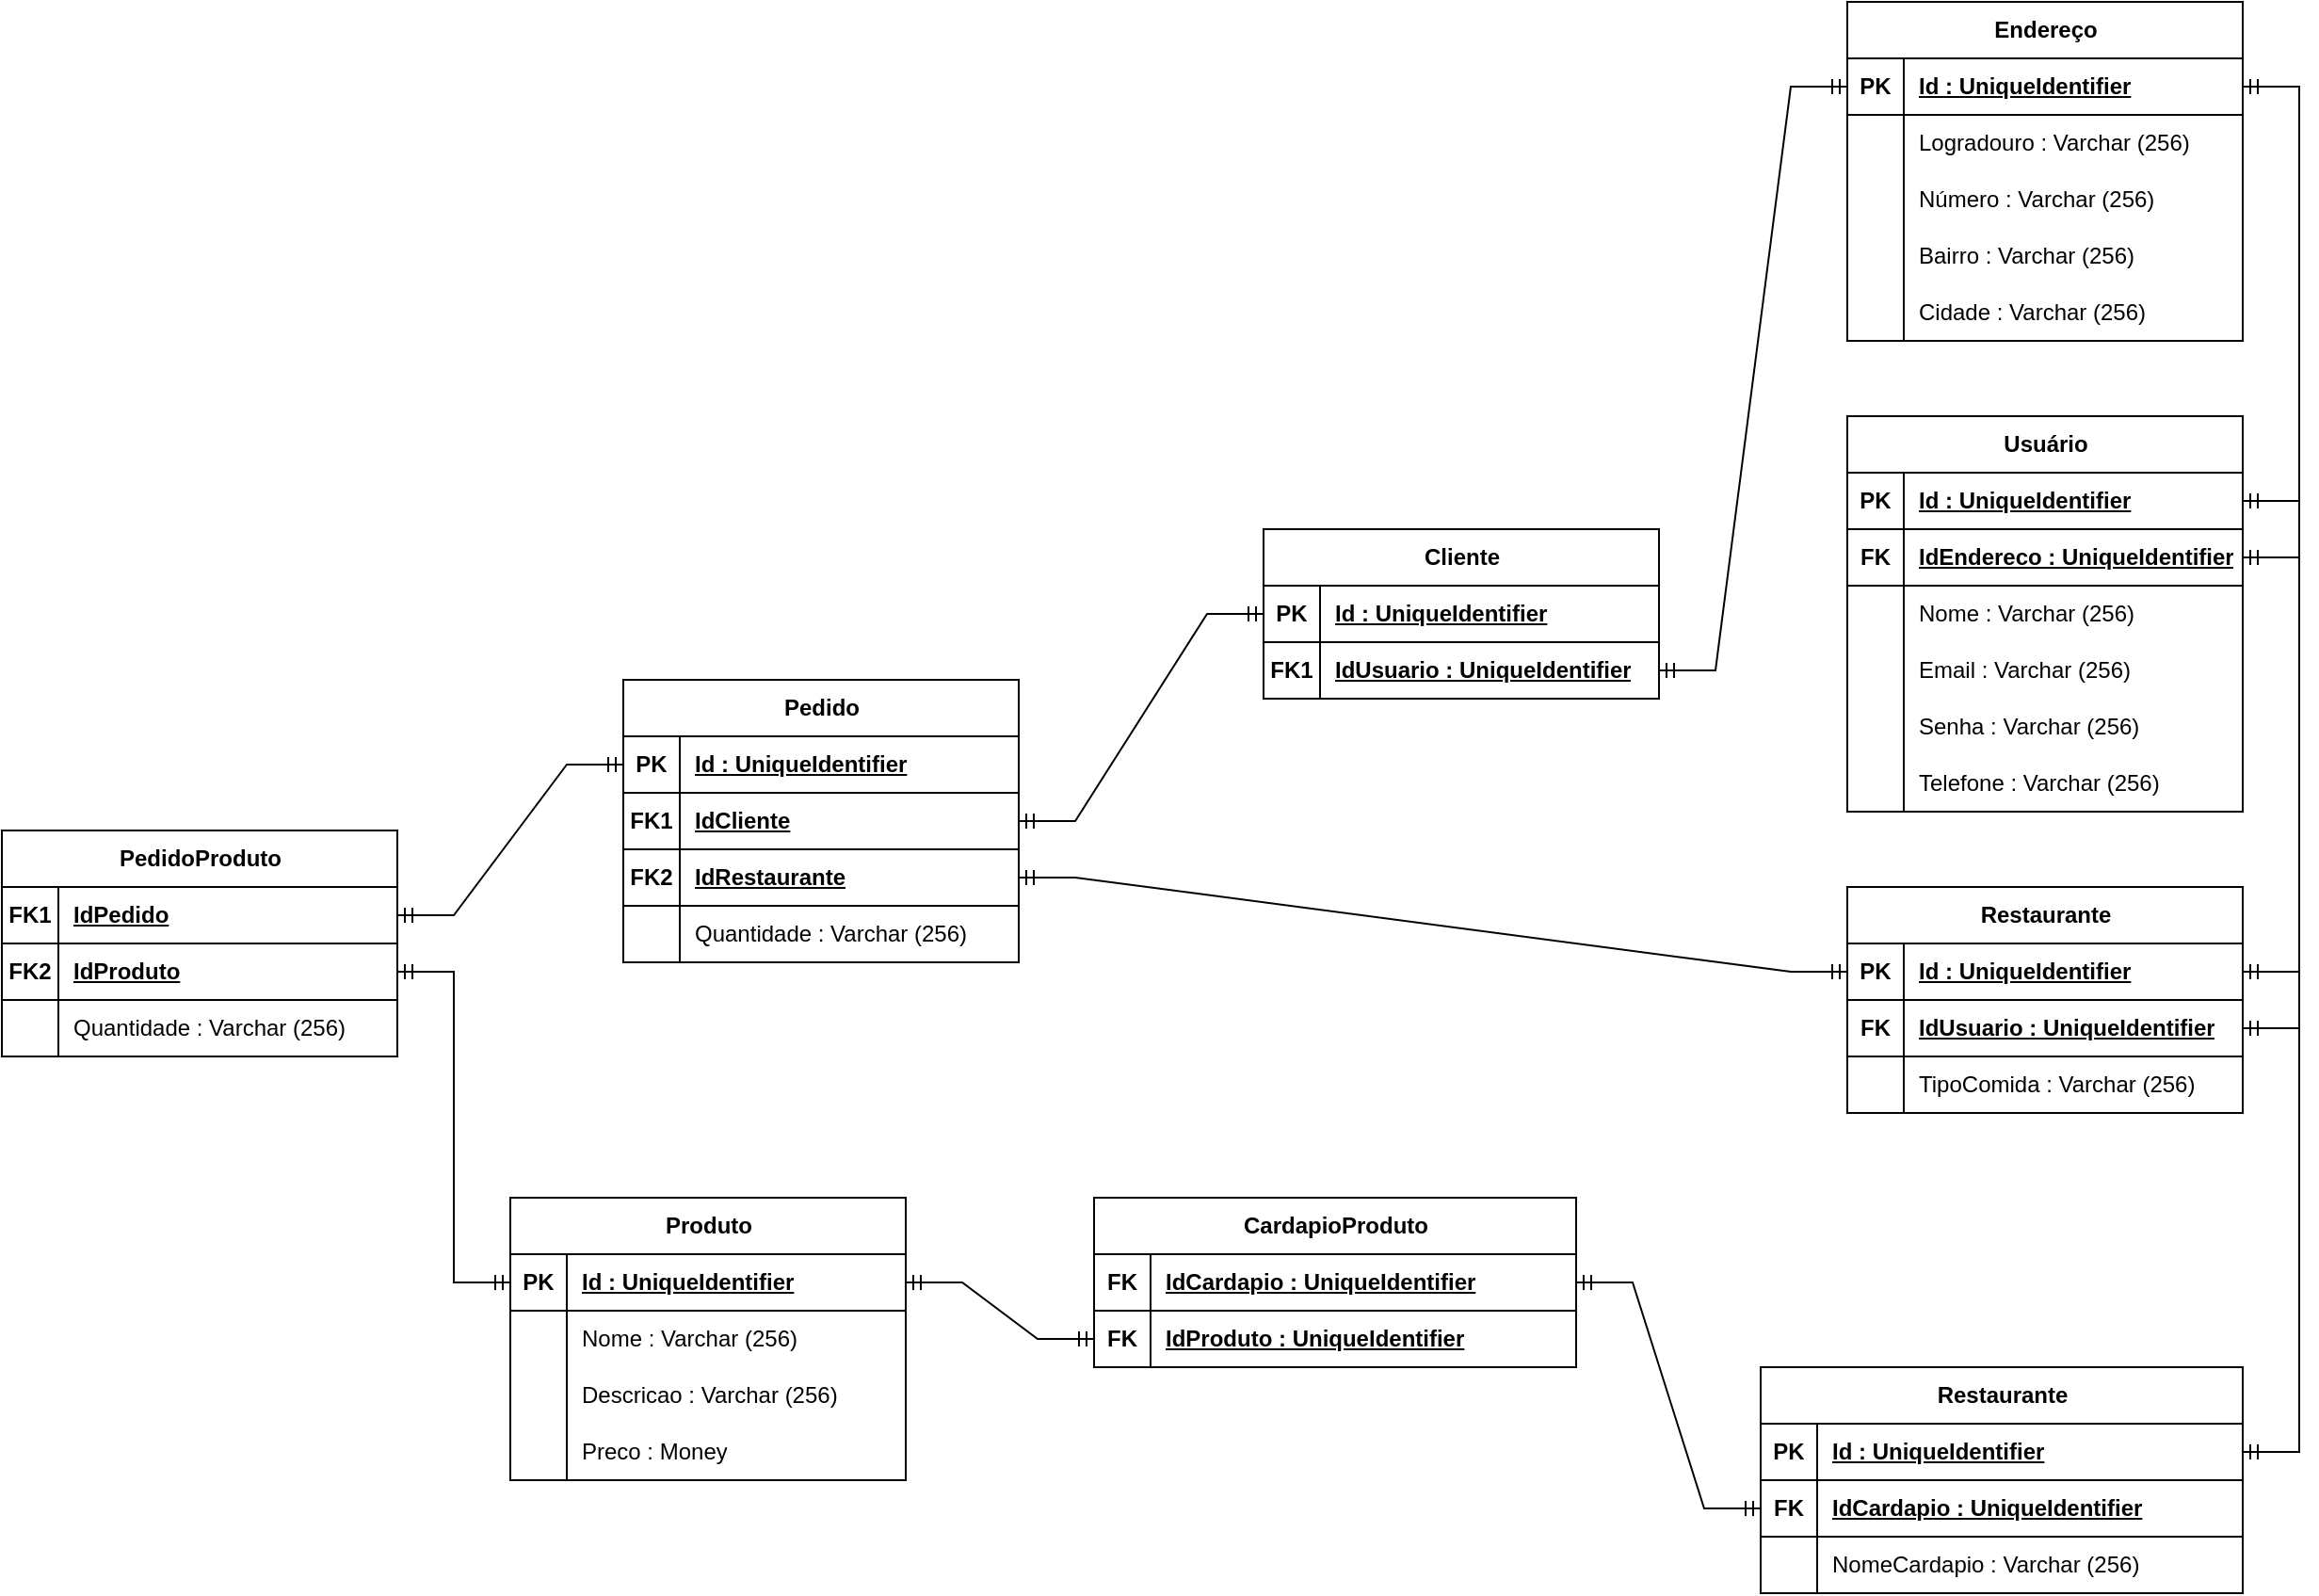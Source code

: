 <mxfile version="24.7.8">
  <diagram name="Physical Database Diagram" id="0">
    <mxGraphModel dx="2577" dy="948" grid="1" gridSize="10" guides="1" tooltips="1" connect="1" arrows="1" fold="1" page="1" pageScale="1" pageWidth="827" pageHeight="1169" math="0" shadow="0">
      <root>
        <mxCell id="0" />
        <mxCell id="1" parent="0" />
        <mxCell id="qDHNwiXtT8XaTyqQn4MB-33" value="Endereço" style="shape=table;startSize=30;container=1;collapsible=1;childLayout=tableLayout;fixedRows=1;rowLines=0;fontStyle=1;align=center;resizeLast=1;html=1;" parent="1" vertex="1">
          <mxGeometry x="200" y="350" width="210" height="180" as="geometry" />
        </mxCell>
        <mxCell id="qDHNwiXtT8XaTyqQn4MB-34" value="" style="shape=tableRow;horizontal=0;startSize=0;swimlaneHead=0;swimlaneBody=0;fillColor=none;collapsible=0;dropTarget=0;points=[[0,0.5],[1,0.5]];portConstraint=eastwest;top=0;left=0;right=0;bottom=1;" parent="qDHNwiXtT8XaTyqQn4MB-33" vertex="1">
          <mxGeometry y="30" width="210" height="30" as="geometry" />
        </mxCell>
        <mxCell id="qDHNwiXtT8XaTyqQn4MB-35" value="PK" style="shape=partialRectangle;connectable=0;fillColor=none;top=0;left=0;bottom=0;right=0;fontStyle=1;overflow=hidden;whiteSpace=wrap;html=1;" parent="qDHNwiXtT8XaTyqQn4MB-34" vertex="1">
          <mxGeometry width="30" height="30" as="geometry">
            <mxRectangle width="30" height="30" as="alternateBounds" />
          </mxGeometry>
        </mxCell>
        <mxCell id="qDHNwiXtT8XaTyqQn4MB-36" value="Id : UniqueIdentifier" style="shape=partialRectangle;connectable=0;fillColor=none;top=0;left=0;bottom=0;right=0;align=left;spacingLeft=6;fontStyle=5;overflow=hidden;whiteSpace=wrap;html=1;" parent="qDHNwiXtT8XaTyqQn4MB-34" vertex="1">
          <mxGeometry x="30" width="180" height="30" as="geometry">
            <mxRectangle width="180" height="30" as="alternateBounds" />
          </mxGeometry>
        </mxCell>
        <mxCell id="qDHNwiXtT8XaTyqQn4MB-37" value="" style="shape=tableRow;horizontal=0;startSize=0;swimlaneHead=0;swimlaneBody=0;fillColor=none;collapsible=0;dropTarget=0;points=[[0,0.5],[1,0.5]];portConstraint=eastwest;top=0;left=0;right=0;bottom=0;" parent="qDHNwiXtT8XaTyqQn4MB-33" vertex="1">
          <mxGeometry y="60" width="210" height="30" as="geometry" />
        </mxCell>
        <mxCell id="qDHNwiXtT8XaTyqQn4MB-38" value="" style="shape=partialRectangle;connectable=0;fillColor=none;top=0;left=0;bottom=0;right=0;editable=1;overflow=hidden;whiteSpace=wrap;html=1;" parent="qDHNwiXtT8XaTyqQn4MB-37" vertex="1">
          <mxGeometry width="30" height="30" as="geometry">
            <mxRectangle width="30" height="30" as="alternateBounds" />
          </mxGeometry>
        </mxCell>
        <mxCell id="qDHNwiXtT8XaTyqQn4MB-39" value="Logradouro : Varchar (256)" style="shape=partialRectangle;connectable=0;fillColor=none;top=0;left=0;bottom=0;right=0;align=left;spacingLeft=6;overflow=hidden;whiteSpace=wrap;html=1;" parent="qDHNwiXtT8XaTyqQn4MB-37" vertex="1">
          <mxGeometry x="30" width="180" height="30" as="geometry">
            <mxRectangle width="180" height="30" as="alternateBounds" />
          </mxGeometry>
        </mxCell>
        <mxCell id="qDHNwiXtT8XaTyqQn4MB-40" value="" style="shape=tableRow;horizontal=0;startSize=0;swimlaneHead=0;swimlaneBody=0;fillColor=none;collapsible=0;dropTarget=0;points=[[0,0.5],[1,0.5]];portConstraint=eastwest;top=0;left=0;right=0;bottom=0;" parent="qDHNwiXtT8XaTyqQn4MB-33" vertex="1">
          <mxGeometry y="90" width="210" height="30" as="geometry" />
        </mxCell>
        <mxCell id="qDHNwiXtT8XaTyqQn4MB-41" value="" style="shape=partialRectangle;connectable=0;fillColor=none;top=0;left=0;bottom=0;right=0;editable=1;overflow=hidden;whiteSpace=wrap;html=1;" parent="qDHNwiXtT8XaTyqQn4MB-40" vertex="1">
          <mxGeometry width="30" height="30" as="geometry">
            <mxRectangle width="30" height="30" as="alternateBounds" />
          </mxGeometry>
        </mxCell>
        <mxCell id="qDHNwiXtT8XaTyqQn4MB-42" value="Número : Varchar (256)" style="shape=partialRectangle;connectable=0;fillColor=none;top=0;left=0;bottom=0;right=0;align=left;spacingLeft=6;overflow=hidden;whiteSpace=wrap;html=1;" parent="qDHNwiXtT8XaTyqQn4MB-40" vertex="1">
          <mxGeometry x="30" width="180" height="30" as="geometry">
            <mxRectangle width="180" height="30" as="alternateBounds" />
          </mxGeometry>
        </mxCell>
        <mxCell id="qDHNwiXtT8XaTyqQn4MB-43" value="" style="shape=tableRow;horizontal=0;startSize=0;swimlaneHead=0;swimlaneBody=0;fillColor=none;collapsible=0;dropTarget=0;points=[[0,0.5],[1,0.5]];portConstraint=eastwest;top=0;left=0;right=0;bottom=0;" parent="qDHNwiXtT8XaTyqQn4MB-33" vertex="1">
          <mxGeometry y="120" width="210" height="30" as="geometry" />
        </mxCell>
        <mxCell id="qDHNwiXtT8XaTyqQn4MB-44" value="" style="shape=partialRectangle;connectable=0;fillColor=none;top=0;left=0;bottom=0;right=0;editable=1;overflow=hidden;whiteSpace=wrap;html=1;" parent="qDHNwiXtT8XaTyqQn4MB-43" vertex="1">
          <mxGeometry width="30" height="30" as="geometry">
            <mxRectangle width="30" height="30" as="alternateBounds" />
          </mxGeometry>
        </mxCell>
        <mxCell id="qDHNwiXtT8XaTyqQn4MB-45" value="Bairro : Varchar (256)" style="shape=partialRectangle;connectable=0;fillColor=none;top=0;left=0;bottom=0;right=0;align=left;spacingLeft=6;overflow=hidden;whiteSpace=wrap;html=1;" parent="qDHNwiXtT8XaTyqQn4MB-43" vertex="1">
          <mxGeometry x="30" width="180" height="30" as="geometry">
            <mxRectangle width="180" height="30" as="alternateBounds" />
          </mxGeometry>
        </mxCell>
        <mxCell id="qDHNwiXtT8XaTyqQn4MB-54" style="shape=tableRow;horizontal=0;startSize=0;swimlaneHead=0;swimlaneBody=0;fillColor=none;collapsible=0;dropTarget=0;points=[[0,0.5],[1,0.5]];portConstraint=eastwest;top=0;left=0;right=0;bottom=0;" parent="qDHNwiXtT8XaTyqQn4MB-33" vertex="1">
          <mxGeometry y="150" width="210" height="30" as="geometry" />
        </mxCell>
        <mxCell id="qDHNwiXtT8XaTyqQn4MB-55" style="shape=partialRectangle;connectable=0;fillColor=none;top=0;left=0;bottom=0;right=0;editable=1;overflow=hidden;whiteSpace=wrap;html=1;" parent="qDHNwiXtT8XaTyqQn4MB-54" vertex="1">
          <mxGeometry width="30" height="30" as="geometry">
            <mxRectangle width="30" height="30" as="alternateBounds" />
          </mxGeometry>
        </mxCell>
        <mxCell id="qDHNwiXtT8XaTyqQn4MB-56" value="Cidade : Varchar (256)" style="shape=partialRectangle;connectable=0;fillColor=none;top=0;left=0;bottom=0;right=0;align=left;spacingLeft=6;overflow=hidden;whiteSpace=wrap;html=1;" parent="qDHNwiXtT8XaTyqQn4MB-54" vertex="1">
          <mxGeometry x="30" width="180" height="30" as="geometry">
            <mxRectangle width="180" height="30" as="alternateBounds" />
          </mxGeometry>
        </mxCell>
        <mxCell id="qDHNwiXtT8XaTyqQn4MB-57" value="Usuário" style="shape=table;startSize=30;container=1;collapsible=1;childLayout=tableLayout;fixedRows=1;rowLines=0;fontStyle=1;align=center;resizeLast=1;html=1;" parent="1" vertex="1">
          <mxGeometry x="200" y="570" width="210" height="210" as="geometry" />
        </mxCell>
        <mxCell id="qDHNwiXtT8XaTyqQn4MB-58" value="" style="shape=tableRow;horizontal=0;startSize=0;swimlaneHead=0;swimlaneBody=0;fillColor=none;collapsible=0;dropTarget=0;points=[[0,0.5],[1,0.5]];portConstraint=eastwest;top=0;left=0;right=0;bottom=1;" parent="qDHNwiXtT8XaTyqQn4MB-57" vertex="1">
          <mxGeometry y="30" width="210" height="30" as="geometry" />
        </mxCell>
        <mxCell id="qDHNwiXtT8XaTyqQn4MB-59" value="PK" style="shape=partialRectangle;connectable=0;fillColor=none;top=0;left=0;bottom=0;right=0;fontStyle=1;overflow=hidden;whiteSpace=wrap;html=1;" parent="qDHNwiXtT8XaTyqQn4MB-58" vertex="1">
          <mxGeometry width="30" height="30" as="geometry">
            <mxRectangle width="30" height="30" as="alternateBounds" />
          </mxGeometry>
        </mxCell>
        <mxCell id="qDHNwiXtT8XaTyqQn4MB-60" value="Id : UniqueIdentifier" style="shape=partialRectangle;connectable=0;fillColor=none;top=0;left=0;bottom=0;right=0;align=left;spacingLeft=6;fontStyle=5;overflow=hidden;whiteSpace=wrap;html=1;" parent="qDHNwiXtT8XaTyqQn4MB-58" vertex="1">
          <mxGeometry x="30" width="180" height="30" as="geometry">
            <mxRectangle width="180" height="30" as="alternateBounds" />
          </mxGeometry>
        </mxCell>
        <mxCell id="qDHNwiXtT8XaTyqQn4MB-79" style="shape=tableRow;horizontal=0;startSize=0;swimlaneHead=0;swimlaneBody=0;fillColor=none;collapsible=0;dropTarget=0;points=[[0,0.5],[1,0.5]];portConstraint=eastwest;top=0;left=0;right=0;bottom=1;" parent="qDHNwiXtT8XaTyqQn4MB-57" vertex="1">
          <mxGeometry y="60" width="210" height="30" as="geometry" />
        </mxCell>
        <mxCell id="qDHNwiXtT8XaTyqQn4MB-80" value="FK" style="shape=partialRectangle;connectable=0;fillColor=none;top=0;left=0;bottom=0;right=0;fontStyle=1;overflow=hidden;whiteSpace=wrap;html=1;" parent="qDHNwiXtT8XaTyqQn4MB-79" vertex="1">
          <mxGeometry width="30" height="30" as="geometry">
            <mxRectangle width="30" height="30" as="alternateBounds" />
          </mxGeometry>
        </mxCell>
        <mxCell id="qDHNwiXtT8XaTyqQn4MB-81" value="IdEndereco : UniqueIdentifier" style="shape=partialRectangle;connectable=0;fillColor=none;top=0;left=0;bottom=0;right=0;align=left;spacingLeft=6;fontStyle=5;overflow=hidden;whiteSpace=wrap;html=1;" parent="qDHNwiXtT8XaTyqQn4MB-79" vertex="1">
          <mxGeometry x="30" width="180" height="30" as="geometry">
            <mxRectangle width="180" height="30" as="alternateBounds" />
          </mxGeometry>
        </mxCell>
        <mxCell id="qDHNwiXtT8XaTyqQn4MB-61" value="" style="shape=tableRow;horizontal=0;startSize=0;swimlaneHead=0;swimlaneBody=0;fillColor=none;collapsible=0;dropTarget=0;points=[[0,0.5],[1,0.5]];portConstraint=eastwest;top=0;left=0;right=0;bottom=0;" parent="qDHNwiXtT8XaTyqQn4MB-57" vertex="1">
          <mxGeometry y="90" width="210" height="30" as="geometry" />
        </mxCell>
        <mxCell id="qDHNwiXtT8XaTyqQn4MB-62" value="" style="shape=partialRectangle;connectable=0;fillColor=none;top=0;left=0;bottom=0;right=0;editable=1;overflow=hidden;whiteSpace=wrap;html=1;" parent="qDHNwiXtT8XaTyqQn4MB-61" vertex="1">
          <mxGeometry width="30" height="30" as="geometry">
            <mxRectangle width="30" height="30" as="alternateBounds" />
          </mxGeometry>
        </mxCell>
        <mxCell id="qDHNwiXtT8XaTyqQn4MB-63" value="Nome : Varchar (256)" style="shape=partialRectangle;connectable=0;fillColor=none;top=0;left=0;bottom=0;right=0;align=left;spacingLeft=6;overflow=hidden;whiteSpace=wrap;html=1;" parent="qDHNwiXtT8XaTyqQn4MB-61" vertex="1">
          <mxGeometry x="30" width="180" height="30" as="geometry">
            <mxRectangle width="180" height="30" as="alternateBounds" />
          </mxGeometry>
        </mxCell>
        <mxCell id="qDHNwiXtT8XaTyqQn4MB-64" value="" style="shape=tableRow;horizontal=0;startSize=0;swimlaneHead=0;swimlaneBody=0;fillColor=none;collapsible=0;dropTarget=0;points=[[0,0.5],[1,0.5]];portConstraint=eastwest;top=0;left=0;right=0;bottom=0;" parent="qDHNwiXtT8XaTyqQn4MB-57" vertex="1">
          <mxGeometry y="120" width="210" height="30" as="geometry" />
        </mxCell>
        <mxCell id="qDHNwiXtT8XaTyqQn4MB-65" value="" style="shape=partialRectangle;connectable=0;fillColor=none;top=0;left=0;bottom=0;right=0;editable=1;overflow=hidden;whiteSpace=wrap;html=1;" parent="qDHNwiXtT8XaTyqQn4MB-64" vertex="1">
          <mxGeometry width="30" height="30" as="geometry">
            <mxRectangle width="30" height="30" as="alternateBounds" />
          </mxGeometry>
        </mxCell>
        <mxCell id="qDHNwiXtT8XaTyqQn4MB-66" value="Email : Varchar (256)" style="shape=partialRectangle;connectable=0;fillColor=none;top=0;left=0;bottom=0;right=0;align=left;spacingLeft=6;overflow=hidden;whiteSpace=wrap;html=1;" parent="qDHNwiXtT8XaTyqQn4MB-64" vertex="1">
          <mxGeometry x="30" width="180" height="30" as="geometry">
            <mxRectangle width="180" height="30" as="alternateBounds" />
          </mxGeometry>
        </mxCell>
        <mxCell id="qDHNwiXtT8XaTyqQn4MB-67" value="" style="shape=tableRow;horizontal=0;startSize=0;swimlaneHead=0;swimlaneBody=0;fillColor=none;collapsible=0;dropTarget=0;points=[[0,0.5],[1,0.5]];portConstraint=eastwest;top=0;left=0;right=0;bottom=0;" parent="qDHNwiXtT8XaTyqQn4MB-57" vertex="1">
          <mxGeometry y="150" width="210" height="30" as="geometry" />
        </mxCell>
        <mxCell id="qDHNwiXtT8XaTyqQn4MB-68" value="" style="shape=partialRectangle;connectable=0;fillColor=none;top=0;left=0;bottom=0;right=0;editable=1;overflow=hidden;whiteSpace=wrap;html=1;" parent="qDHNwiXtT8XaTyqQn4MB-67" vertex="1">
          <mxGeometry width="30" height="30" as="geometry">
            <mxRectangle width="30" height="30" as="alternateBounds" />
          </mxGeometry>
        </mxCell>
        <mxCell id="qDHNwiXtT8XaTyqQn4MB-69" value="Senha : Varchar (256)" style="shape=partialRectangle;connectable=0;fillColor=none;top=0;left=0;bottom=0;right=0;align=left;spacingLeft=6;overflow=hidden;whiteSpace=wrap;html=1;" parent="qDHNwiXtT8XaTyqQn4MB-67" vertex="1">
          <mxGeometry x="30" width="180" height="30" as="geometry">
            <mxRectangle width="180" height="30" as="alternateBounds" />
          </mxGeometry>
        </mxCell>
        <mxCell id="qDHNwiXtT8XaTyqQn4MB-70" style="shape=tableRow;horizontal=0;startSize=0;swimlaneHead=0;swimlaneBody=0;fillColor=none;collapsible=0;dropTarget=0;points=[[0,0.5],[1,0.5]];portConstraint=eastwest;top=0;left=0;right=0;bottom=0;" parent="qDHNwiXtT8XaTyqQn4MB-57" vertex="1">
          <mxGeometry y="180" width="210" height="30" as="geometry" />
        </mxCell>
        <mxCell id="qDHNwiXtT8XaTyqQn4MB-71" style="shape=partialRectangle;connectable=0;fillColor=none;top=0;left=0;bottom=0;right=0;editable=1;overflow=hidden;whiteSpace=wrap;html=1;" parent="qDHNwiXtT8XaTyqQn4MB-70" vertex="1">
          <mxGeometry width="30" height="30" as="geometry">
            <mxRectangle width="30" height="30" as="alternateBounds" />
          </mxGeometry>
        </mxCell>
        <mxCell id="qDHNwiXtT8XaTyqQn4MB-72" value="Telefone : Varchar (256)" style="shape=partialRectangle;connectable=0;fillColor=none;top=0;left=0;bottom=0;right=0;align=left;spacingLeft=6;overflow=hidden;whiteSpace=wrap;html=1;" parent="qDHNwiXtT8XaTyqQn4MB-70" vertex="1">
          <mxGeometry x="30" width="180" height="30" as="geometry">
            <mxRectangle width="180" height="30" as="alternateBounds" />
          </mxGeometry>
        </mxCell>
        <mxCell id="qDHNwiXtT8XaTyqQn4MB-95" value="Restaurante" style="shape=table;startSize=30;container=1;collapsible=1;childLayout=tableLayout;fixedRows=1;rowLines=0;fontStyle=1;align=center;resizeLast=1;html=1;" parent="1" vertex="1">
          <mxGeometry x="200" y="820" width="210" height="120" as="geometry" />
        </mxCell>
        <mxCell id="qDHNwiXtT8XaTyqQn4MB-96" value="" style="shape=tableRow;horizontal=0;startSize=0;swimlaneHead=0;swimlaneBody=0;fillColor=none;collapsible=0;dropTarget=0;points=[[0,0.5],[1,0.5]];portConstraint=eastwest;top=0;left=0;right=0;bottom=1;" parent="qDHNwiXtT8XaTyqQn4MB-95" vertex="1">
          <mxGeometry y="30" width="210" height="30" as="geometry" />
        </mxCell>
        <mxCell id="qDHNwiXtT8XaTyqQn4MB-97" value="PK" style="shape=partialRectangle;connectable=0;fillColor=none;top=0;left=0;bottom=0;right=0;fontStyle=1;overflow=hidden;whiteSpace=wrap;html=1;" parent="qDHNwiXtT8XaTyqQn4MB-96" vertex="1">
          <mxGeometry width="30" height="30" as="geometry">
            <mxRectangle width="30" height="30" as="alternateBounds" />
          </mxGeometry>
        </mxCell>
        <mxCell id="qDHNwiXtT8XaTyqQn4MB-98" value="Id : UniqueIdentifier" style="shape=partialRectangle;connectable=0;fillColor=none;top=0;left=0;bottom=0;right=0;align=left;spacingLeft=6;fontStyle=5;overflow=hidden;whiteSpace=wrap;html=1;" parent="qDHNwiXtT8XaTyqQn4MB-96" vertex="1">
          <mxGeometry x="30" width="180" height="30" as="geometry">
            <mxRectangle width="180" height="30" as="alternateBounds" />
          </mxGeometry>
        </mxCell>
        <mxCell id="qDHNwiXtT8XaTyqQn4MB-99" style="shape=tableRow;horizontal=0;startSize=0;swimlaneHead=0;swimlaneBody=0;fillColor=none;collapsible=0;dropTarget=0;points=[[0,0.5],[1,0.5]];portConstraint=eastwest;top=0;left=0;right=0;bottom=1;" parent="qDHNwiXtT8XaTyqQn4MB-95" vertex="1">
          <mxGeometry y="60" width="210" height="30" as="geometry" />
        </mxCell>
        <mxCell id="qDHNwiXtT8XaTyqQn4MB-100" value="FK" style="shape=partialRectangle;connectable=0;fillColor=none;top=0;left=0;bottom=0;right=0;fontStyle=1;overflow=hidden;whiteSpace=wrap;html=1;" parent="qDHNwiXtT8XaTyqQn4MB-99" vertex="1">
          <mxGeometry width="30" height="30" as="geometry">
            <mxRectangle width="30" height="30" as="alternateBounds" />
          </mxGeometry>
        </mxCell>
        <mxCell id="qDHNwiXtT8XaTyqQn4MB-101" value="IdUsuario : UniqueIdentifier" style="shape=partialRectangle;connectable=0;fillColor=none;top=0;left=0;bottom=0;right=0;align=left;spacingLeft=6;fontStyle=5;overflow=hidden;whiteSpace=wrap;html=1;" parent="qDHNwiXtT8XaTyqQn4MB-99" vertex="1">
          <mxGeometry x="30" width="180" height="30" as="geometry">
            <mxRectangle width="180" height="30" as="alternateBounds" />
          </mxGeometry>
        </mxCell>
        <mxCell id="qDHNwiXtT8XaTyqQn4MB-102" value="" style="shape=tableRow;horizontal=0;startSize=0;swimlaneHead=0;swimlaneBody=0;fillColor=none;collapsible=0;dropTarget=0;points=[[0,0.5],[1,0.5]];portConstraint=eastwest;top=0;left=0;right=0;bottom=0;" parent="qDHNwiXtT8XaTyqQn4MB-95" vertex="1">
          <mxGeometry y="90" width="210" height="30" as="geometry" />
        </mxCell>
        <mxCell id="qDHNwiXtT8XaTyqQn4MB-103" value="" style="shape=partialRectangle;connectable=0;fillColor=none;top=0;left=0;bottom=0;right=0;editable=1;overflow=hidden;whiteSpace=wrap;html=1;" parent="qDHNwiXtT8XaTyqQn4MB-102" vertex="1">
          <mxGeometry width="30" height="30" as="geometry">
            <mxRectangle width="30" height="30" as="alternateBounds" />
          </mxGeometry>
        </mxCell>
        <mxCell id="qDHNwiXtT8XaTyqQn4MB-104" value="TipoComida : Varchar (256)" style="shape=partialRectangle;connectable=0;fillColor=none;top=0;left=0;bottom=0;right=0;align=left;spacingLeft=6;overflow=hidden;whiteSpace=wrap;html=1;" parent="qDHNwiXtT8XaTyqQn4MB-102" vertex="1">
          <mxGeometry x="30" width="180" height="30" as="geometry">
            <mxRectangle width="180" height="30" as="alternateBounds" />
          </mxGeometry>
        </mxCell>
        <mxCell id="qDHNwiXtT8XaTyqQn4MB-114" value="Restaurante" style="shape=table;startSize=30;container=1;collapsible=1;childLayout=tableLayout;fixedRows=1;rowLines=0;fontStyle=1;align=center;resizeLast=1;html=1;" parent="1" vertex="1">
          <mxGeometry x="154" y="1075" width="256" height="120" as="geometry" />
        </mxCell>
        <mxCell id="qDHNwiXtT8XaTyqQn4MB-115" value="" style="shape=tableRow;horizontal=0;startSize=0;swimlaneHead=0;swimlaneBody=0;fillColor=none;collapsible=0;dropTarget=0;points=[[0,0.5],[1,0.5]];portConstraint=eastwest;top=0;left=0;right=0;bottom=1;" parent="qDHNwiXtT8XaTyqQn4MB-114" vertex="1">
          <mxGeometry y="30" width="256" height="30" as="geometry" />
        </mxCell>
        <mxCell id="qDHNwiXtT8XaTyqQn4MB-116" value="PK" style="shape=partialRectangle;connectable=0;fillColor=none;top=0;left=0;bottom=0;right=0;fontStyle=1;overflow=hidden;whiteSpace=wrap;html=1;" parent="qDHNwiXtT8XaTyqQn4MB-115" vertex="1">
          <mxGeometry width="30" height="30" as="geometry">
            <mxRectangle width="30" height="30" as="alternateBounds" />
          </mxGeometry>
        </mxCell>
        <mxCell id="qDHNwiXtT8XaTyqQn4MB-117" value="Id : UniqueIdentifier" style="shape=partialRectangle;connectable=0;fillColor=none;top=0;left=0;bottom=0;right=0;align=left;spacingLeft=6;fontStyle=5;overflow=hidden;whiteSpace=wrap;html=1;" parent="qDHNwiXtT8XaTyqQn4MB-115" vertex="1">
          <mxGeometry x="30" width="226" height="30" as="geometry">
            <mxRectangle width="226" height="30" as="alternateBounds" />
          </mxGeometry>
        </mxCell>
        <mxCell id="qDHNwiXtT8XaTyqQn4MB-118" style="shape=tableRow;horizontal=0;startSize=0;swimlaneHead=0;swimlaneBody=0;fillColor=none;collapsible=0;dropTarget=0;points=[[0,0.5],[1,0.5]];portConstraint=eastwest;top=0;left=0;right=0;bottom=1;" parent="qDHNwiXtT8XaTyqQn4MB-114" vertex="1">
          <mxGeometry y="60" width="256" height="30" as="geometry" />
        </mxCell>
        <mxCell id="qDHNwiXtT8XaTyqQn4MB-119" value="FK" style="shape=partialRectangle;connectable=0;fillColor=none;top=0;left=0;bottom=0;right=0;fontStyle=1;overflow=hidden;whiteSpace=wrap;html=1;" parent="qDHNwiXtT8XaTyqQn4MB-118" vertex="1">
          <mxGeometry width="30" height="30" as="geometry">
            <mxRectangle width="30" height="30" as="alternateBounds" />
          </mxGeometry>
        </mxCell>
        <mxCell id="qDHNwiXtT8XaTyqQn4MB-120" value="IdCardapio : UniqueIdentifier" style="shape=partialRectangle;connectable=0;fillColor=none;top=0;left=0;bottom=0;right=0;align=left;spacingLeft=6;fontStyle=5;overflow=hidden;whiteSpace=wrap;html=1;" parent="qDHNwiXtT8XaTyqQn4MB-118" vertex="1">
          <mxGeometry x="30" width="226" height="30" as="geometry">
            <mxRectangle width="226" height="30" as="alternateBounds" />
          </mxGeometry>
        </mxCell>
        <mxCell id="qDHNwiXtT8XaTyqQn4MB-121" value="" style="shape=tableRow;horizontal=0;startSize=0;swimlaneHead=0;swimlaneBody=0;fillColor=none;collapsible=0;dropTarget=0;points=[[0,0.5],[1,0.5]];portConstraint=eastwest;top=0;left=0;right=0;bottom=0;" parent="qDHNwiXtT8XaTyqQn4MB-114" vertex="1">
          <mxGeometry y="90" width="256" height="30" as="geometry" />
        </mxCell>
        <mxCell id="qDHNwiXtT8XaTyqQn4MB-122" value="" style="shape=partialRectangle;connectable=0;fillColor=none;top=0;left=0;bottom=0;right=0;editable=1;overflow=hidden;whiteSpace=wrap;html=1;" parent="qDHNwiXtT8XaTyqQn4MB-121" vertex="1">
          <mxGeometry width="30" height="30" as="geometry">
            <mxRectangle width="30" height="30" as="alternateBounds" />
          </mxGeometry>
        </mxCell>
        <mxCell id="qDHNwiXtT8XaTyqQn4MB-123" value="NomeCardapio : Varchar (256)" style="shape=partialRectangle;connectable=0;fillColor=none;top=0;left=0;bottom=0;right=0;align=left;spacingLeft=6;overflow=hidden;whiteSpace=wrap;html=1;" parent="qDHNwiXtT8XaTyqQn4MB-121" vertex="1">
          <mxGeometry x="30" width="226" height="30" as="geometry">
            <mxRectangle width="226" height="30" as="alternateBounds" />
          </mxGeometry>
        </mxCell>
        <mxCell id="qDHNwiXtT8XaTyqQn4MB-124" value="CardapioProduto" style="shape=table;startSize=30;container=1;collapsible=1;childLayout=tableLayout;fixedRows=1;rowLines=0;fontStyle=1;align=center;resizeLast=1;html=1;" parent="1" vertex="1">
          <mxGeometry x="-200" y="985" width="256" height="90" as="geometry" />
        </mxCell>
        <mxCell id="qDHNwiXtT8XaTyqQn4MB-125" value="" style="shape=tableRow;horizontal=0;startSize=0;swimlaneHead=0;swimlaneBody=0;fillColor=none;collapsible=0;dropTarget=0;points=[[0,0.5],[1,0.5]];portConstraint=eastwest;top=0;left=0;right=0;bottom=1;" parent="qDHNwiXtT8XaTyqQn4MB-124" vertex="1">
          <mxGeometry y="30" width="256" height="30" as="geometry" />
        </mxCell>
        <mxCell id="qDHNwiXtT8XaTyqQn4MB-126" value="FK" style="shape=partialRectangle;connectable=0;fillColor=none;top=0;left=0;bottom=0;right=0;fontStyle=1;overflow=hidden;whiteSpace=wrap;html=1;" parent="qDHNwiXtT8XaTyqQn4MB-125" vertex="1">
          <mxGeometry width="30" height="30" as="geometry">
            <mxRectangle width="30" height="30" as="alternateBounds" />
          </mxGeometry>
        </mxCell>
        <mxCell id="qDHNwiXtT8XaTyqQn4MB-127" value="IdCardapio : UniqueIdentifier" style="shape=partialRectangle;connectable=0;fillColor=none;top=0;left=0;bottom=0;right=0;align=left;spacingLeft=6;fontStyle=5;overflow=hidden;whiteSpace=wrap;html=1;" parent="qDHNwiXtT8XaTyqQn4MB-125" vertex="1">
          <mxGeometry x="30" width="226" height="30" as="geometry">
            <mxRectangle width="226" height="30" as="alternateBounds" />
          </mxGeometry>
        </mxCell>
        <mxCell id="qDHNwiXtT8XaTyqQn4MB-128" style="shape=tableRow;horizontal=0;startSize=0;swimlaneHead=0;swimlaneBody=0;fillColor=none;collapsible=0;dropTarget=0;points=[[0,0.5],[1,0.5]];portConstraint=eastwest;top=0;left=0;right=0;bottom=1;" parent="qDHNwiXtT8XaTyqQn4MB-124" vertex="1">
          <mxGeometry y="60" width="256" height="30" as="geometry" />
        </mxCell>
        <mxCell id="qDHNwiXtT8XaTyqQn4MB-129" value="FK" style="shape=partialRectangle;connectable=0;fillColor=none;top=0;left=0;bottom=0;right=0;fontStyle=1;overflow=hidden;whiteSpace=wrap;html=1;" parent="qDHNwiXtT8XaTyqQn4MB-128" vertex="1">
          <mxGeometry width="30" height="30" as="geometry">
            <mxRectangle width="30" height="30" as="alternateBounds" />
          </mxGeometry>
        </mxCell>
        <mxCell id="qDHNwiXtT8XaTyqQn4MB-130" value="IdProduto : UniqueIdentifier" style="shape=partialRectangle;connectable=0;fillColor=none;top=0;left=0;bottom=0;right=0;align=left;spacingLeft=6;fontStyle=5;overflow=hidden;whiteSpace=wrap;html=1;" parent="qDHNwiXtT8XaTyqQn4MB-128" vertex="1">
          <mxGeometry x="30" width="226" height="30" as="geometry">
            <mxRectangle width="226" height="30" as="alternateBounds" />
          </mxGeometry>
        </mxCell>
        <mxCell id="qDHNwiXtT8XaTyqQn4MB-134" value="Produto" style="shape=table;startSize=30;container=1;collapsible=1;childLayout=tableLayout;fixedRows=1;rowLines=0;fontStyle=1;align=center;resizeLast=1;html=1;" parent="1" vertex="1">
          <mxGeometry x="-510" y="985" width="210" height="150" as="geometry" />
        </mxCell>
        <mxCell id="qDHNwiXtT8XaTyqQn4MB-135" value="" style="shape=tableRow;horizontal=0;startSize=0;swimlaneHead=0;swimlaneBody=0;fillColor=none;collapsible=0;dropTarget=0;points=[[0,0.5],[1,0.5]];portConstraint=eastwest;top=0;left=0;right=0;bottom=1;" parent="qDHNwiXtT8XaTyqQn4MB-134" vertex="1">
          <mxGeometry y="30" width="210" height="30" as="geometry" />
        </mxCell>
        <mxCell id="qDHNwiXtT8XaTyqQn4MB-136" value="PK" style="shape=partialRectangle;connectable=0;fillColor=none;top=0;left=0;bottom=0;right=0;fontStyle=1;overflow=hidden;whiteSpace=wrap;html=1;" parent="qDHNwiXtT8XaTyqQn4MB-135" vertex="1">
          <mxGeometry width="30" height="30" as="geometry">
            <mxRectangle width="30" height="30" as="alternateBounds" />
          </mxGeometry>
        </mxCell>
        <mxCell id="qDHNwiXtT8XaTyqQn4MB-137" value="Id : UniqueIdentifier" style="shape=partialRectangle;connectable=0;fillColor=none;top=0;left=0;bottom=0;right=0;align=left;spacingLeft=6;fontStyle=5;overflow=hidden;whiteSpace=wrap;html=1;" parent="qDHNwiXtT8XaTyqQn4MB-135" vertex="1">
          <mxGeometry x="30" width="180" height="30" as="geometry">
            <mxRectangle width="180" height="30" as="alternateBounds" />
          </mxGeometry>
        </mxCell>
        <mxCell id="qDHNwiXtT8XaTyqQn4MB-141" value="" style="shape=tableRow;horizontal=0;startSize=0;swimlaneHead=0;swimlaneBody=0;fillColor=none;collapsible=0;dropTarget=0;points=[[0,0.5],[1,0.5]];portConstraint=eastwest;top=0;left=0;right=0;bottom=0;" parent="qDHNwiXtT8XaTyqQn4MB-134" vertex="1">
          <mxGeometry y="60" width="210" height="30" as="geometry" />
        </mxCell>
        <mxCell id="qDHNwiXtT8XaTyqQn4MB-142" value="" style="shape=partialRectangle;connectable=0;fillColor=none;top=0;left=0;bottom=0;right=0;editable=1;overflow=hidden;whiteSpace=wrap;html=1;" parent="qDHNwiXtT8XaTyqQn4MB-141" vertex="1">
          <mxGeometry width="30" height="30" as="geometry">
            <mxRectangle width="30" height="30" as="alternateBounds" />
          </mxGeometry>
        </mxCell>
        <mxCell id="qDHNwiXtT8XaTyqQn4MB-143" value="Nome : Varchar (256)" style="shape=partialRectangle;connectable=0;fillColor=none;top=0;left=0;bottom=0;right=0;align=left;spacingLeft=6;overflow=hidden;whiteSpace=wrap;html=1;" parent="qDHNwiXtT8XaTyqQn4MB-141" vertex="1">
          <mxGeometry x="30" width="180" height="30" as="geometry">
            <mxRectangle width="180" height="30" as="alternateBounds" />
          </mxGeometry>
        </mxCell>
        <mxCell id="qDHNwiXtT8XaTyqQn4MB-144" style="shape=tableRow;horizontal=0;startSize=0;swimlaneHead=0;swimlaneBody=0;fillColor=none;collapsible=0;dropTarget=0;points=[[0,0.5],[1,0.5]];portConstraint=eastwest;top=0;left=0;right=0;bottom=0;" parent="qDHNwiXtT8XaTyqQn4MB-134" vertex="1">
          <mxGeometry y="90" width="210" height="30" as="geometry" />
        </mxCell>
        <mxCell id="qDHNwiXtT8XaTyqQn4MB-145" style="shape=partialRectangle;connectable=0;fillColor=none;top=0;left=0;bottom=0;right=0;editable=1;overflow=hidden;whiteSpace=wrap;html=1;" parent="qDHNwiXtT8XaTyqQn4MB-144" vertex="1">
          <mxGeometry width="30" height="30" as="geometry">
            <mxRectangle width="30" height="30" as="alternateBounds" />
          </mxGeometry>
        </mxCell>
        <mxCell id="qDHNwiXtT8XaTyqQn4MB-146" value="Descricao : Varchar (256)" style="shape=partialRectangle;connectable=0;fillColor=none;top=0;left=0;bottom=0;right=0;align=left;spacingLeft=6;overflow=hidden;whiteSpace=wrap;html=1;" parent="qDHNwiXtT8XaTyqQn4MB-144" vertex="1">
          <mxGeometry x="30" width="180" height="30" as="geometry">
            <mxRectangle width="180" height="30" as="alternateBounds" />
          </mxGeometry>
        </mxCell>
        <mxCell id="qDHNwiXtT8XaTyqQn4MB-147" style="shape=tableRow;horizontal=0;startSize=0;swimlaneHead=0;swimlaneBody=0;fillColor=none;collapsible=0;dropTarget=0;points=[[0,0.5],[1,0.5]];portConstraint=eastwest;top=0;left=0;right=0;bottom=0;" parent="qDHNwiXtT8XaTyqQn4MB-134" vertex="1">
          <mxGeometry y="120" width="210" height="30" as="geometry" />
        </mxCell>
        <mxCell id="qDHNwiXtT8XaTyqQn4MB-148" style="shape=partialRectangle;connectable=0;fillColor=none;top=0;left=0;bottom=0;right=0;editable=1;overflow=hidden;whiteSpace=wrap;html=1;" parent="qDHNwiXtT8XaTyqQn4MB-147" vertex="1">
          <mxGeometry width="30" height="30" as="geometry">
            <mxRectangle width="30" height="30" as="alternateBounds" />
          </mxGeometry>
        </mxCell>
        <mxCell id="qDHNwiXtT8XaTyqQn4MB-149" value="Preco : Money" style="shape=partialRectangle;connectable=0;fillColor=none;top=0;left=0;bottom=0;right=0;align=left;spacingLeft=6;overflow=hidden;whiteSpace=wrap;html=1;" parent="qDHNwiXtT8XaTyqQn4MB-147" vertex="1">
          <mxGeometry x="30" width="180" height="30" as="geometry">
            <mxRectangle width="180" height="30" as="alternateBounds" />
          </mxGeometry>
        </mxCell>
        <mxCell id="qDHNwiXtT8XaTyqQn4MB-150" value="PedidoProduto" style="shape=table;startSize=30;container=1;collapsible=1;childLayout=tableLayout;fixedRows=1;rowLines=0;fontStyle=1;align=center;resizeLast=1;html=1;" parent="1" vertex="1">
          <mxGeometry x="-780" y="790" width="210" height="120" as="geometry" />
        </mxCell>
        <mxCell id="qDHNwiXtT8XaTyqQn4MB-166" style="shape=tableRow;horizontal=0;startSize=0;swimlaneHead=0;swimlaneBody=0;fillColor=none;collapsible=0;dropTarget=0;points=[[0,0.5],[1,0.5]];portConstraint=eastwest;top=0;left=0;right=0;bottom=1;" parent="qDHNwiXtT8XaTyqQn4MB-150" vertex="1">
          <mxGeometry y="30" width="210" height="30" as="geometry" />
        </mxCell>
        <mxCell id="qDHNwiXtT8XaTyqQn4MB-167" value="FK1" style="shape=partialRectangle;connectable=0;fillColor=none;top=0;left=0;bottom=0;right=0;fontStyle=1;overflow=hidden;whiteSpace=wrap;html=1;" parent="qDHNwiXtT8XaTyqQn4MB-166" vertex="1">
          <mxGeometry width="30" height="30" as="geometry">
            <mxRectangle width="30" height="30" as="alternateBounds" />
          </mxGeometry>
        </mxCell>
        <mxCell id="qDHNwiXtT8XaTyqQn4MB-168" value="IdPedido" style="shape=partialRectangle;connectable=0;fillColor=none;top=0;left=0;bottom=0;right=0;align=left;spacingLeft=6;fontStyle=5;overflow=hidden;whiteSpace=wrap;html=1;" parent="qDHNwiXtT8XaTyqQn4MB-166" vertex="1">
          <mxGeometry x="30" width="180" height="30" as="geometry">
            <mxRectangle width="180" height="30" as="alternateBounds" />
          </mxGeometry>
        </mxCell>
        <mxCell id="qDHNwiXtT8XaTyqQn4MB-163" style="shape=tableRow;horizontal=0;startSize=0;swimlaneHead=0;swimlaneBody=0;fillColor=none;collapsible=0;dropTarget=0;points=[[0,0.5],[1,0.5]];portConstraint=eastwest;top=0;left=0;right=0;bottom=1;" parent="qDHNwiXtT8XaTyqQn4MB-150" vertex="1">
          <mxGeometry y="60" width="210" height="30" as="geometry" />
        </mxCell>
        <mxCell id="qDHNwiXtT8XaTyqQn4MB-164" value="FK2" style="shape=partialRectangle;connectable=0;fillColor=none;top=0;left=0;bottom=0;right=0;fontStyle=1;overflow=hidden;whiteSpace=wrap;html=1;" parent="qDHNwiXtT8XaTyqQn4MB-163" vertex="1">
          <mxGeometry width="30" height="30" as="geometry">
            <mxRectangle width="30" height="30" as="alternateBounds" />
          </mxGeometry>
        </mxCell>
        <mxCell id="qDHNwiXtT8XaTyqQn4MB-165" value="IdProduto" style="shape=partialRectangle;connectable=0;fillColor=none;top=0;left=0;bottom=0;right=0;align=left;spacingLeft=6;fontStyle=5;overflow=hidden;whiteSpace=wrap;html=1;" parent="qDHNwiXtT8XaTyqQn4MB-163" vertex="1">
          <mxGeometry x="30" width="180" height="30" as="geometry">
            <mxRectangle width="180" height="30" as="alternateBounds" />
          </mxGeometry>
        </mxCell>
        <mxCell id="qDHNwiXtT8XaTyqQn4MB-154" value="" style="shape=tableRow;horizontal=0;startSize=0;swimlaneHead=0;swimlaneBody=0;fillColor=none;collapsible=0;dropTarget=0;points=[[0,0.5],[1,0.5]];portConstraint=eastwest;top=0;left=0;right=0;bottom=0;" parent="qDHNwiXtT8XaTyqQn4MB-150" vertex="1">
          <mxGeometry y="90" width="210" height="30" as="geometry" />
        </mxCell>
        <mxCell id="qDHNwiXtT8XaTyqQn4MB-155" value="" style="shape=partialRectangle;connectable=0;fillColor=none;top=0;left=0;bottom=0;right=0;editable=1;overflow=hidden;whiteSpace=wrap;html=1;" parent="qDHNwiXtT8XaTyqQn4MB-154" vertex="1">
          <mxGeometry width="30" height="30" as="geometry">
            <mxRectangle width="30" height="30" as="alternateBounds" />
          </mxGeometry>
        </mxCell>
        <mxCell id="qDHNwiXtT8XaTyqQn4MB-156" value="Quantidade : Varchar (256)" style="shape=partialRectangle;connectable=0;fillColor=none;top=0;left=0;bottom=0;right=0;align=left;spacingLeft=6;overflow=hidden;whiteSpace=wrap;html=1;" parent="qDHNwiXtT8XaTyqQn4MB-154" vertex="1">
          <mxGeometry x="30" width="180" height="30" as="geometry">
            <mxRectangle width="180" height="30" as="alternateBounds" />
          </mxGeometry>
        </mxCell>
        <mxCell id="qDHNwiXtT8XaTyqQn4MB-169" value="Pedido" style="shape=table;startSize=30;container=1;collapsible=1;childLayout=tableLayout;fixedRows=1;rowLines=0;fontStyle=1;align=center;resizeLast=1;html=1;" parent="1" vertex="1">
          <mxGeometry x="-450" y="710" width="210" height="150" as="geometry" />
        </mxCell>
        <mxCell id="qDHNwiXtT8XaTyqQn4MB-170" value="" style="shape=tableRow;horizontal=0;startSize=0;swimlaneHead=0;swimlaneBody=0;fillColor=none;collapsible=0;dropTarget=0;points=[[0,0.5],[1,0.5]];portConstraint=eastwest;top=0;left=0;right=0;bottom=1;" parent="qDHNwiXtT8XaTyqQn4MB-169" vertex="1">
          <mxGeometry y="30" width="210" height="30" as="geometry" />
        </mxCell>
        <mxCell id="qDHNwiXtT8XaTyqQn4MB-171" value="PK" style="shape=partialRectangle;connectable=0;fillColor=none;top=0;left=0;bottom=0;right=0;fontStyle=1;overflow=hidden;whiteSpace=wrap;html=1;" parent="qDHNwiXtT8XaTyqQn4MB-170" vertex="1">
          <mxGeometry width="30" height="30" as="geometry">
            <mxRectangle width="30" height="30" as="alternateBounds" />
          </mxGeometry>
        </mxCell>
        <mxCell id="qDHNwiXtT8XaTyqQn4MB-172" value="Id : UniqueIdentifier" style="shape=partialRectangle;connectable=0;fillColor=none;top=0;left=0;bottom=0;right=0;align=left;spacingLeft=6;fontStyle=5;overflow=hidden;whiteSpace=wrap;html=1;" parent="qDHNwiXtT8XaTyqQn4MB-170" vertex="1">
          <mxGeometry x="30" width="180" height="30" as="geometry">
            <mxRectangle width="180" height="30" as="alternateBounds" />
          </mxGeometry>
        </mxCell>
        <mxCell id="qDHNwiXtT8XaTyqQn4MB-173" style="shape=tableRow;horizontal=0;startSize=0;swimlaneHead=0;swimlaneBody=0;fillColor=none;collapsible=0;dropTarget=0;points=[[0,0.5],[1,0.5]];portConstraint=eastwest;top=0;left=0;right=0;bottom=1;" parent="qDHNwiXtT8XaTyqQn4MB-169" vertex="1">
          <mxGeometry y="60" width="210" height="30" as="geometry" />
        </mxCell>
        <mxCell id="qDHNwiXtT8XaTyqQn4MB-174" value="FK1" style="shape=partialRectangle;connectable=0;fillColor=none;top=0;left=0;bottom=0;right=0;fontStyle=1;overflow=hidden;whiteSpace=wrap;html=1;" parent="qDHNwiXtT8XaTyqQn4MB-173" vertex="1">
          <mxGeometry width="30" height="30" as="geometry">
            <mxRectangle width="30" height="30" as="alternateBounds" />
          </mxGeometry>
        </mxCell>
        <mxCell id="qDHNwiXtT8XaTyqQn4MB-175" value="IdCliente" style="shape=partialRectangle;connectable=0;fillColor=none;top=0;left=0;bottom=0;right=0;align=left;spacingLeft=6;fontStyle=5;overflow=hidden;whiteSpace=wrap;html=1;" parent="qDHNwiXtT8XaTyqQn4MB-173" vertex="1">
          <mxGeometry x="30" width="180" height="30" as="geometry">
            <mxRectangle width="180" height="30" as="alternateBounds" />
          </mxGeometry>
        </mxCell>
        <mxCell id="qDHNwiXtT8XaTyqQn4MB-176" style="shape=tableRow;horizontal=0;startSize=0;swimlaneHead=0;swimlaneBody=0;fillColor=none;collapsible=0;dropTarget=0;points=[[0,0.5],[1,0.5]];portConstraint=eastwest;top=0;left=0;right=0;bottom=1;" parent="qDHNwiXtT8XaTyqQn4MB-169" vertex="1">
          <mxGeometry y="90" width="210" height="30" as="geometry" />
        </mxCell>
        <mxCell id="qDHNwiXtT8XaTyqQn4MB-177" value="FK2" style="shape=partialRectangle;connectable=0;fillColor=none;top=0;left=0;bottom=0;right=0;fontStyle=1;overflow=hidden;whiteSpace=wrap;html=1;" parent="qDHNwiXtT8XaTyqQn4MB-176" vertex="1">
          <mxGeometry width="30" height="30" as="geometry">
            <mxRectangle width="30" height="30" as="alternateBounds" />
          </mxGeometry>
        </mxCell>
        <mxCell id="qDHNwiXtT8XaTyqQn4MB-178" value="IdRestaurante" style="shape=partialRectangle;connectable=0;fillColor=none;top=0;left=0;bottom=0;right=0;align=left;spacingLeft=6;fontStyle=5;overflow=hidden;whiteSpace=wrap;html=1;" parent="qDHNwiXtT8XaTyqQn4MB-176" vertex="1">
          <mxGeometry x="30" width="180" height="30" as="geometry">
            <mxRectangle width="180" height="30" as="alternateBounds" />
          </mxGeometry>
        </mxCell>
        <mxCell id="qDHNwiXtT8XaTyqQn4MB-179" value="" style="shape=tableRow;horizontal=0;startSize=0;swimlaneHead=0;swimlaneBody=0;fillColor=none;collapsible=0;dropTarget=0;points=[[0,0.5],[1,0.5]];portConstraint=eastwest;top=0;left=0;right=0;bottom=0;" parent="qDHNwiXtT8XaTyqQn4MB-169" vertex="1">
          <mxGeometry y="120" width="210" height="30" as="geometry" />
        </mxCell>
        <mxCell id="qDHNwiXtT8XaTyqQn4MB-180" value="" style="shape=partialRectangle;connectable=0;fillColor=none;top=0;left=0;bottom=0;right=0;editable=1;overflow=hidden;whiteSpace=wrap;html=1;" parent="qDHNwiXtT8XaTyqQn4MB-179" vertex="1">
          <mxGeometry width="30" height="30" as="geometry">
            <mxRectangle width="30" height="30" as="alternateBounds" />
          </mxGeometry>
        </mxCell>
        <mxCell id="qDHNwiXtT8XaTyqQn4MB-181" value="Quantidade : Varchar (256)" style="shape=partialRectangle;connectable=0;fillColor=none;top=0;left=0;bottom=0;right=0;align=left;spacingLeft=6;overflow=hidden;whiteSpace=wrap;html=1;" parent="qDHNwiXtT8XaTyqQn4MB-179" vertex="1">
          <mxGeometry x="30" width="180" height="30" as="geometry">
            <mxRectangle width="180" height="30" as="alternateBounds" />
          </mxGeometry>
        </mxCell>
        <mxCell id="qDHNwiXtT8XaTyqQn4MB-182" value="Cliente" style="shape=table;startSize=30;container=1;collapsible=1;childLayout=tableLayout;fixedRows=1;rowLines=0;fontStyle=1;align=center;resizeLast=1;html=1;" parent="1" vertex="1">
          <mxGeometry x="-110" y="630" width="210" height="90" as="geometry" />
        </mxCell>
        <mxCell id="qDHNwiXtT8XaTyqQn4MB-183" value="" style="shape=tableRow;horizontal=0;startSize=0;swimlaneHead=0;swimlaneBody=0;fillColor=none;collapsible=0;dropTarget=0;points=[[0,0.5],[1,0.5]];portConstraint=eastwest;top=0;left=0;right=0;bottom=1;" parent="qDHNwiXtT8XaTyqQn4MB-182" vertex="1">
          <mxGeometry y="30" width="210" height="30" as="geometry" />
        </mxCell>
        <mxCell id="qDHNwiXtT8XaTyqQn4MB-184" value="PK" style="shape=partialRectangle;connectable=0;fillColor=none;top=0;left=0;bottom=0;right=0;fontStyle=1;overflow=hidden;whiteSpace=wrap;html=1;" parent="qDHNwiXtT8XaTyqQn4MB-183" vertex="1">
          <mxGeometry width="30" height="30" as="geometry">
            <mxRectangle width="30" height="30" as="alternateBounds" />
          </mxGeometry>
        </mxCell>
        <mxCell id="qDHNwiXtT8XaTyqQn4MB-185" value="Id : UniqueIdentifier" style="shape=partialRectangle;connectable=0;fillColor=none;top=0;left=0;bottom=0;right=0;align=left;spacingLeft=6;fontStyle=5;overflow=hidden;whiteSpace=wrap;html=1;" parent="qDHNwiXtT8XaTyqQn4MB-183" vertex="1">
          <mxGeometry x="30" width="180" height="30" as="geometry">
            <mxRectangle width="180" height="30" as="alternateBounds" />
          </mxGeometry>
        </mxCell>
        <mxCell id="qDHNwiXtT8XaTyqQn4MB-201" style="shape=tableRow;horizontal=0;startSize=0;swimlaneHead=0;swimlaneBody=0;fillColor=none;collapsible=0;dropTarget=0;points=[[0,0.5],[1,0.5]];portConstraint=eastwest;top=0;left=0;right=0;bottom=1;" parent="qDHNwiXtT8XaTyqQn4MB-182" vertex="1">
          <mxGeometry y="60" width="210" height="30" as="geometry" />
        </mxCell>
        <mxCell id="qDHNwiXtT8XaTyqQn4MB-202" value="FK1" style="shape=partialRectangle;connectable=0;fillColor=none;top=0;left=0;bottom=0;right=0;fontStyle=1;overflow=hidden;whiteSpace=wrap;html=1;" parent="qDHNwiXtT8XaTyqQn4MB-201" vertex="1">
          <mxGeometry width="30" height="30" as="geometry">
            <mxRectangle width="30" height="30" as="alternateBounds" />
          </mxGeometry>
        </mxCell>
        <mxCell id="qDHNwiXtT8XaTyqQn4MB-203" value="IdUsuario : UniqueIdentifier" style="shape=partialRectangle;connectable=0;fillColor=none;top=0;left=0;bottom=0;right=0;align=left;spacingLeft=6;fontStyle=5;overflow=hidden;whiteSpace=wrap;html=1;" parent="qDHNwiXtT8XaTyqQn4MB-201" vertex="1">
          <mxGeometry x="30" width="180" height="30" as="geometry">
            <mxRectangle width="180" height="30" as="alternateBounds" />
          </mxGeometry>
        </mxCell>
        <mxCell id="qDHNwiXtT8XaTyqQn4MB-205" value="" style="edgeStyle=entityRelationEdgeStyle;fontSize=12;html=1;endArrow=ERmandOne;startArrow=ERmandOne;rounded=0;exitX=1;exitY=0.5;exitDx=0;exitDy=0;entryX=0;entryY=0.5;entryDx=0;entryDy=0;" parent="1" edge="1" target="qDHNwiXtT8XaTyqQn4MB-183" source="qDHNwiXtT8XaTyqQn4MB-173">
          <mxGeometry width="100" height="100" relative="1" as="geometry">
            <mxPoint x="-100" y="860" as="sourcePoint" />
            <mxPoint y="760" as="targetPoint" />
          </mxGeometry>
        </mxCell>
        <mxCell id="qDHNwiXtT8XaTyqQn4MB-206" value="" style="edgeStyle=entityRelationEdgeStyle;fontSize=12;html=1;endArrow=ERmandOne;startArrow=ERmandOne;rounded=0;entryX=1;entryY=0.5;entryDx=0;entryDy=0;" parent="1" source="qDHNwiXtT8XaTyqQn4MB-79" target="qDHNwiXtT8XaTyqQn4MB-34" edge="1">
          <mxGeometry width="100" height="100" relative="1" as="geometry">
            <mxPoint x="490" y="640" as="sourcePoint" />
            <mxPoint x="480" y="390.0" as="targetPoint" />
            <Array as="points">
              <mxPoint x="670" y="445" />
            </Array>
          </mxGeometry>
        </mxCell>
        <mxCell id="qDHNwiXtT8XaTyqQn4MB-207" value="" style="edgeStyle=entityRelationEdgeStyle;fontSize=12;html=1;endArrow=ERmandOne;startArrow=ERmandOne;rounded=0;entryX=1;entryY=0.5;entryDx=0;entryDy=0;" parent="1" source="qDHNwiXtT8XaTyqQn4MB-99" target="qDHNwiXtT8XaTyqQn4MB-58" edge="1">
          <mxGeometry width="100" height="100" relative="1" as="geometry">
            <mxPoint x="410" y="720" as="sourcePoint" />
            <mxPoint x="510" y="620" as="targetPoint" />
            <Array as="points">
              <mxPoint x="430" y="740" />
            </Array>
          </mxGeometry>
        </mxCell>
        <mxCell id="qDHNwiXtT8XaTyqQn4MB-208" value="" style="edgeStyle=entityRelationEdgeStyle;fontSize=12;html=1;endArrow=ERmandOne;startArrow=ERmandOne;rounded=0;entryX=1;entryY=0.5;entryDx=0;entryDy=0;exitX=1;exitY=0.5;exitDx=0;exitDy=0;" parent="1" target="qDHNwiXtT8XaTyqQn4MB-115" edge="1" source="qDHNwiXtT8XaTyqQn4MB-96">
          <mxGeometry width="100" height="100" relative="1" as="geometry">
            <mxPoint x="480" y="880" as="sourcePoint" />
            <mxPoint x="480.0" y="1045" as="targetPoint" />
            <Array as="points">
              <mxPoint x="570" y="1065" />
            </Array>
          </mxGeometry>
        </mxCell>
        <mxCell id="4muDAdz1vaVUYNK1_KZb-1" value="" style="edgeStyle=entityRelationEdgeStyle;fontSize=12;html=1;endArrow=ERmandOne;startArrow=ERmandOne;rounded=0;exitX=1;exitY=0.5;exitDx=0;exitDy=0;entryX=0;entryY=0.5;entryDx=0;entryDy=0;" edge="1" parent="1" source="qDHNwiXtT8XaTyqQn4MB-125" target="qDHNwiXtT8XaTyqQn4MB-118">
          <mxGeometry width="100" height="100" relative="1" as="geometry">
            <mxPoint x="90" y="1010" as="sourcePoint" />
            <mxPoint x="150" y="1060" as="targetPoint" />
          </mxGeometry>
        </mxCell>
        <mxCell id="4muDAdz1vaVUYNK1_KZb-2" value="" style="edgeStyle=entityRelationEdgeStyle;fontSize=12;html=1;endArrow=ERmandOne;startArrow=ERmandOne;rounded=0;exitX=1;exitY=0.5;exitDx=0;exitDy=0;entryX=0;entryY=0.5;entryDx=0;entryDy=0;" edge="1" parent="1" source="qDHNwiXtT8XaTyqQn4MB-135" target="qDHNwiXtT8XaTyqQn4MB-128">
          <mxGeometry width="100" height="100" relative="1" as="geometry">
            <mxPoint x="-320" y="1025" as="sourcePoint" />
            <mxPoint x="-260" y="1075" as="targetPoint" />
          </mxGeometry>
        </mxCell>
        <mxCell id="4muDAdz1vaVUYNK1_KZb-4" value="" style="edgeStyle=entityRelationEdgeStyle;fontSize=12;html=1;endArrow=ERmandOne;startArrow=ERmandOne;rounded=0;exitX=1;exitY=0.5;exitDx=0;exitDy=0;entryX=0;entryY=0.5;entryDx=0;entryDy=0;" edge="1" parent="1" source="qDHNwiXtT8XaTyqQn4MB-163" target="qDHNwiXtT8XaTyqQn4MB-135">
          <mxGeometry width="100" height="100" relative="1" as="geometry">
            <mxPoint x="-550" y="840" as="sourcePoint" />
            <mxPoint x="-450" y="870" as="targetPoint" />
          </mxGeometry>
        </mxCell>
        <mxCell id="4muDAdz1vaVUYNK1_KZb-5" value="" style="edgeStyle=entityRelationEdgeStyle;fontSize=12;html=1;endArrow=ERmandOne;startArrow=ERmandOne;rounded=0;exitX=1;exitY=0.5;exitDx=0;exitDy=0;entryX=0;entryY=0.5;entryDx=0;entryDy=0;" edge="1" parent="1" source="qDHNwiXtT8XaTyqQn4MB-166" target="qDHNwiXtT8XaTyqQn4MB-170">
          <mxGeometry width="100" height="100" relative="1" as="geometry">
            <mxPoint x="-550" y="830" as="sourcePoint" />
            <mxPoint x="-490" y="995" as="targetPoint" />
          </mxGeometry>
        </mxCell>
        <mxCell id="4muDAdz1vaVUYNK1_KZb-6" value="" style="edgeStyle=entityRelationEdgeStyle;fontSize=12;html=1;endArrow=ERmandOne;startArrow=ERmandOne;rounded=0;exitX=1;exitY=0.5;exitDx=0;exitDy=0;entryX=0;entryY=0.5;entryDx=0;entryDy=0;" edge="1" parent="1" source="qDHNwiXtT8XaTyqQn4MB-176" target="qDHNwiXtT8XaTyqQn4MB-96">
          <mxGeometry width="100" height="100" relative="1" as="geometry">
            <mxPoint x="-150" y="860" as="sourcePoint" />
            <mxPoint x="-30" y="830" as="targetPoint" />
            <Array as="points">
              <mxPoint x="-80" y="825" />
            </Array>
          </mxGeometry>
        </mxCell>
        <mxCell id="4muDAdz1vaVUYNK1_KZb-7" value="" style="edgeStyle=entityRelationEdgeStyle;fontSize=12;html=1;endArrow=ERmandOne;startArrow=ERmandOne;rounded=0;exitX=1;exitY=0.5;exitDx=0;exitDy=0;entryX=0;entryY=0.5;entryDx=0;entryDy=0;" edge="1" parent="1" source="qDHNwiXtT8XaTyqQn4MB-201" target="qDHNwiXtT8XaTyqQn4MB-34">
          <mxGeometry width="100" height="100" relative="1" as="geometry">
            <mxPoint x="-20" y="490" as="sourcePoint" />
            <mxPoint x="110" y="380" as="targetPoint" />
          </mxGeometry>
        </mxCell>
      </root>
    </mxGraphModel>
  </diagram>
</mxfile>
